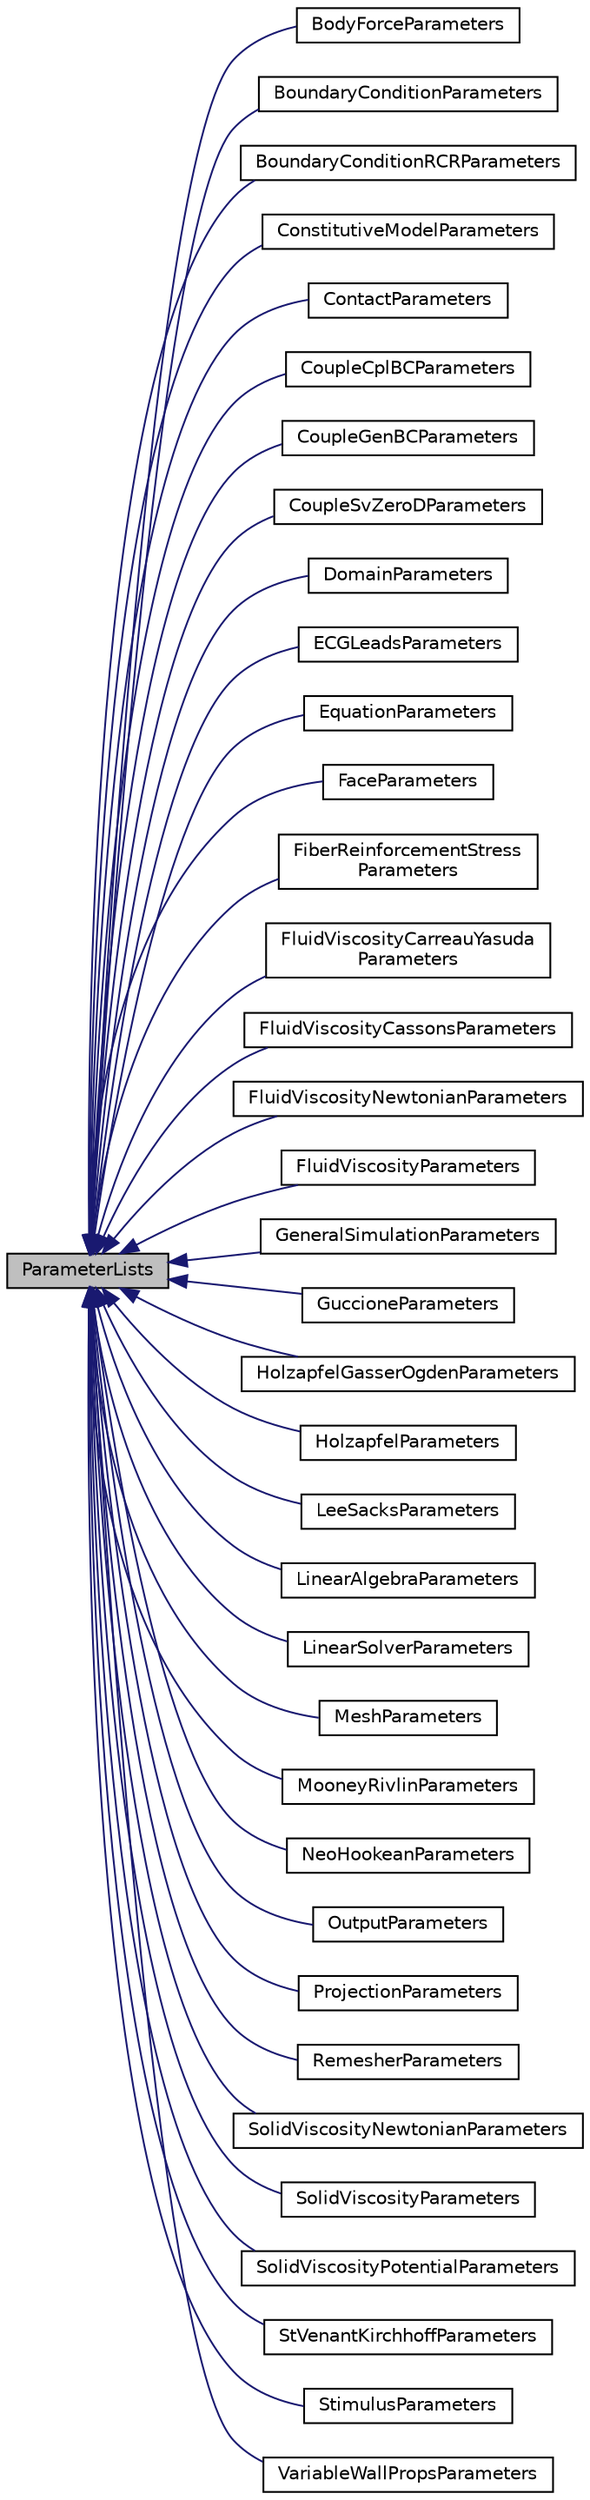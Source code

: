 digraph "ParameterLists"
{
 // LATEX_PDF_SIZE
  edge [fontname="Helvetica",fontsize="10",labelfontname="Helvetica",labelfontsize="10"];
  node [fontname="Helvetica",fontsize="10",shape=record];
  rankdir="LR";
  Node1 [label="ParameterLists",height=0.2,width=0.4,color="black", fillcolor="grey75", style="filled", fontcolor="black",tooltip="Defines parameter name and value, and stores them in maps for settng values from XML."];
  Node1 -> Node2 [dir="back",color="midnightblue",fontsize="10",style="solid",fontname="Helvetica"];
  Node2 [label="BodyForceParameters",height=0.2,width=0.4,color="black", fillcolor="white", style="filled",URL="$class_body_force_parameters.html",tooltip="Body force over a mesh using the \"Add_BF\" command."];
  Node1 -> Node3 [dir="back",color="midnightblue",fontsize="10",style="solid",fontname="Helvetica"];
  Node3 [label="BoundaryConditionParameters",height=0.2,width=0.4,color="black", fillcolor="white", style="filled",URL="$class_boundary_condition_parameters.html",tooltip="The BoundaryConditionParameters stores paramaters for various type of boundary conditions under the A..."];
  Node1 -> Node4 [dir="back",color="midnightblue",fontsize="10",style="solid",fontname="Helvetica"];
  Node4 [label="BoundaryConditionRCRParameters",height=0.2,width=0.4,color="black", fillcolor="white", style="filled",URL="$class_boundary_condition_r_c_r_parameters.html",tooltip="RCR values for Neumann BC type."];
  Node1 -> Node5 [dir="back",color="midnightblue",fontsize="10",style="solid",fontname="Helvetica"];
  Node5 [label="ConstitutiveModelParameters",height=0.2,width=0.4,color="black", fillcolor="white", style="filled",URL="$class_constitutive_model_parameters.html",tooltip="The ConstitutiveModelParameters class store parameters for various constitutive models."];
  Node1 -> Node6 [dir="back",color="midnightblue",fontsize="10",style="solid",fontname="Helvetica"];
  Node6 [label="ContactParameters",height=0.2,width=0.4,color="black", fillcolor="white", style="filled",URL="$class_contact_parameters.html",tooltip="The ContactParameters class stores parameters for the 'Contact'' XML element used to specify paramete..."];
  Node1 -> Node7 [dir="back",color="midnightblue",fontsize="10",style="solid",fontname="Helvetica"];
  Node7 [label="CoupleCplBCParameters",height=0.2,width=0.4,color="black", fillcolor="white", style="filled",URL="$class_couple_cpl_b_c_parameters.html",tooltip="Couple to reduced-order models."];
  Node1 -> Node8 [dir="back",color="midnightblue",fontsize="10",style="solid",fontname="Helvetica"];
  Node8 [label="CoupleGenBCParameters",height=0.2,width=0.4,color="black", fillcolor="white", style="filled",URL="$class_couple_gen_b_c_parameters.html",tooltip="Coupling to GenBC."];
  Node1 -> Node9 [dir="back",color="midnightblue",fontsize="10",style="solid",fontname="Helvetica"];
  Node9 [label="CoupleSvZeroDParameters",height=0.2,width=0.4,color="black", fillcolor="white", style="filled",URL="$class_couple_sv_zero_d_parameters.html",tooltip=" "];
  Node1 -> Node10 [dir="back",color="midnightblue",fontsize="10",style="solid",fontname="Helvetica"];
  Node10 [label="DomainParameters",height=0.2,width=0.4,color="black", fillcolor="white", style="filled",URL="$class_domain_parameters.html",tooltip="The DomainParameters class stores parameters for the XML 'Domain' element to specify properties for s..."];
  Node1 -> Node11 [dir="back",color="midnightblue",fontsize="10",style="solid",fontname="Helvetica"];
  Node11 [label="ECGLeadsParameters",height=0.2,width=0.4,color="black", fillcolor="white", style="filled",URL="$class_e_c_g_leads_parameters.html",tooltip=" "];
  Node1 -> Node12 [dir="back",color="midnightblue",fontsize="10",style="solid",fontname="Helvetica"];
  Node12 [label="EquationParameters",height=0.2,width=0.4,color="black", fillcolor="white", style="filled",URL="$class_equation_parameters.html",tooltip="The EquationParameters class stores parameters for the 'Add_equation' XML element used to specify an ..."];
  Node1 -> Node13 [dir="back",color="midnightblue",fontsize="10",style="solid",fontname="Helvetica"];
  Node13 [label="FaceParameters",height=0.2,width=0.4,color="black", fillcolor="white", style="filled",URL="$class_face_parameters.html",tooltip="The FaceParameters class is used to store parameters for the 'Add_face' XML element."];
  Node1 -> Node14 [dir="back",color="midnightblue",fontsize="10",style="solid",fontname="Helvetica"];
  Node14 [label="FiberReinforcementStress\lParameters",height=0.2,width=0.4,color="black", fillcolor="white", style="filled",URL="$class_fiber_reinforcement_stress_parameters.html",tooltip="The FiberReinforcementStressParameters class stores fiber reinforcement stress parameters for the 'Fi..."];
  Node1 -> Node15 [dir="back",color="midnightblue",fontsize="10",style="solid",fontname="Helvetica"];
  Node15 [label="FluidViscosityCarreauYasuda\lParameters",height=0.2,width=0.4,color="black", fillcolor="white", style="filled",URL="$class_fluid_viscosity_carreau_yasuda_parameters.html",tooltip=" "];
  Node1 -> Node16 [dir="back",color="midnightblue",fontsize="10",style="solid",fontname="Helvetica"];
  Node16 [label="FluidViscosityCassonsParameters",height=0.2,width=0.4,color="black", fillcolor="white", style="filled",URL="$class_fluid_viscosity_cassons_parameters.html",tooltip=" "];
  Node1 -> Node17 [dir="back",color="midnightblue",fontsize="10",style="solid",fontname="Helvetica"];
  Node17 [label="FluidViscosityNewtonianParameters",height=0.2,width=0.4,color="black", fillcolor="white", style="filled",URL="$class_fluid_viscosity_newtonian_parameters.html",tooltip=" "];
  Node1 -> Node18 [dir="back",color="midnightblue",fontsize="10",style="solid",fontname="Helvetica"];
  Node18 [label="FluidViscosityParameters",height=0.2,width=0.4,color="black", fillcolor="white", style="filled",URL="$class_fluid_viscosity_parameters.html",tooltip=" "];
  Node1 -> Node19 [dir="back",color="midnightblue",fontsize="10",style="solid",fontname="Helvetica"];
  Node19 [label="GeneralSimulationParameters",height=0.2,width=0.4,color="black", fillcolor="white", style="filled",URL="$class_general_simulation_parameters.html",tooltip="The GeneralSimulationParameters class stores paramaters for the 'GeneralSimulationParameters' XML ele..."];
  Node1 -> Node20 [dir="back",color="midnightblue",fontsize="10",style="solid",fontname="Helvetica"];
  Node20 [label="GuccioneParameters",height=0.2,width=0.4,color="black", fillcolor="white", style="filled",URL="$class_guccione_parameters.html",tooltip=" "];
  Node1 -> Node21 [dir="back",color="midnightblue",fontsize="10",style="solid",fontname="Helvetica"];
  Node21 [label="HolzapfelGasserOgdenParameters",height=0.2,width=0.4,color="black", fillcolor="white", style="filled",URL="$class_holzapfel_gasser_ogden_parameters.html",tooltip=" "];
  Node1 -> Node22 [dir="back",color="midnightblue",fontsize="10",style="solid",fontname="Helvetica"];
  Node22 [label="HolzapfelParameters",height=0.2,width=0.4,color="black", fillcolor="white", style="filled",URL="$class_holzapfel_parameters.html",tooltip=" "];
  Node1 -> Node23 [dir="back",color="midnightblue",fontsize="10",style="solid",fontname="Helvetica"];
  Node23 [label="LeeSacksParameters",height=0.2,width=0.4,color="black", fillcolor="white", style="filled",URL="$class_lee_sacks_parameters.html",tooltip=" "];
  Node1 -> Node24 [dir="back",color="midnightblue",fontsize="10",style="solid",fontname="Helvetica"];
  Node24 [label="LinearAlgebraParameters",height=0.2,width=0.4,color="black", fillcolor="white", style="filled",URL="$class_linear_algebra_parameters.html",tooltip="The LinearAlgebraParameters class stores parameters for the 'Linear_algebra' XML element."];
  Node1 -> Node25 [dir="back",color="midnightblue",fontsize="10",style="solid",fontname="Helvetica"];
  Node25 [label="LinearSolverParameters",height=0.2,width=0.4,color="black", fillcolor="white", style="filled",URL="$class_linear_solver_parameters.html",tooltip="The LinearSolverParameters class stores parameters for the 'LS' XML element."];
  Node1 -> Node26 [dir="back",color="midnightblue",fontsize="10",style="solid",fontname="Helvetica"];
  Node26 [label="MeshParameters",height=0.2,width=0.4,color="black", fillcolor="white", style="filled",URL="$class_mesh_parameters.html",tooltip="The MeshParameters class is used to store paramaters for the 'Add_mesh' XML element."];
  Node1 -> Node27 [dir="back",color="midnightblue",fontsize="10",style="solid",fontname="Helvetica"];
  Node27 [label="MooneyRivlinParameters",height=0.2,width=0.4,color="black", fillcolor="white", style="filled",URL="$class_mooney_rivlin_parameters.html",tooltip=" "];
  Node1 -> Node28 [dir="back",color="midnightblue",fontsize="10",style="solid",fontname="Helvetica"];
  Node28 [label="NeoHookeanParameters",height=0.2,width=0.4,color="black", fillcolor="white", style="filled",URL="$class_neo_hookean_parameters.html",tooltip=" "];
  Node1 -> Node29 [dir="back",color="midnightblue",fontsize="10",style="solid",fontname="Helvetica"];
  Node29 [label="OutputParameters",height=0.2,width=0.4,color="black", fillcolor="white", style="filled",URL="$class_output_parameters.html",tooltip="The OutputParameters class stores parameters for the Output XML element under Add_equation."];
  Node1 -> Node30 [dir="back",color="midnightblue",fontsize="10",style="solid",fontname="Helvetica"];
  Node30 [label="ProjectionParameters",height=0.2,width=0.4,color="black", fillcolor="white", style="filled",URL="$class_projection_parameters.html",tooltip="The ProjectionParameters class stores parameters for the 'Add_projection' XML element used for fluid-..."];
  Node1 -> Node31 [dir="back",color="midnightblue",fontsize="10",style="solid",fontname="Helvetica"];
  Node31 [label="RemesherParameters",height=0.2,width=0.4,color="black", fillcolor="white", style="filled",URL="$class_remesher_parameters.html",tooltip="The RemesherParameters class stores parameters for the 'Remesher' XML element used for remeshing."];
  Node1 -> Node32 [dir="back",color="midnightblue",fontsize="10",style="solid",fontname="Helvetica"];
  Node32 [label="SolidViscosityNewtonianParameters",height=0.2,width=0.4,color="black", fillcolor="white", style="filled",URL="$class_solid_viscosity_newtonian_parameters.html",tooltip=" "];
  Node1 -> Node33 [dir="back",color="midnightblue",fontsize="10",style="solid",fontname="Helvetica"];
  Node33 [label="SolidViscosityParameters",height=0.2,width=0.4,color="black", fillcolor="white", style="filled",URL="$class_solid_viscosity_parameters.html",tooltip=" "];
  Node1 -> Node34 [dir="back",color="midnightblue",fontsize="10",style="solid",fontname="Helvetica"];
  Node34 [label="SolidViscosityPotentialParameters",height=0.2,width=0.4,color="black", fillcolor="white", style="filled",URL="$class_solid_viscosity_potential_parameters.html",tooltip=" "];
  Node1 -> Node35 [dir="back",color="midnightblue",fontsize="10",style="solid",fontname="Helvetica"];
  Node35 [label="StVenantKirchhoffParameters",height=0.2,width=0.4,color="black", fillcolor="white", style="filled",URL="$class_st_venant_kirchhoff_parameters.html",tooltip=" "];
  Node1 -> Node36 [dir="back",color="midnightblue",fontsize="10",style="solid",fontname="Helvetica"];
  Node36 [label="StimulusParameters",height=0.2,width=0.4,color="black", fillcolor="white", style="filled",URL="$class_stimulus_parameters.html",tooltip="The StimulusParameters class stores parameters for 'Stimulus' XML element used to parameters for pace..."];
  Node1 -> Node37 [dir="back",color="midnightblue",fontsize="10",style="solid",fontname="Helvetica"];
  Node37 [label="VariableWallPropsParameters",height=0.2,width=0.4,color="black", fillcolor="white", style="filled",URL="$class_variable_wall_props_parameters.html",tooltip="The VariableWallPropsParameters class stores parameters for variable wall properties for the CMM equa..."];
}
